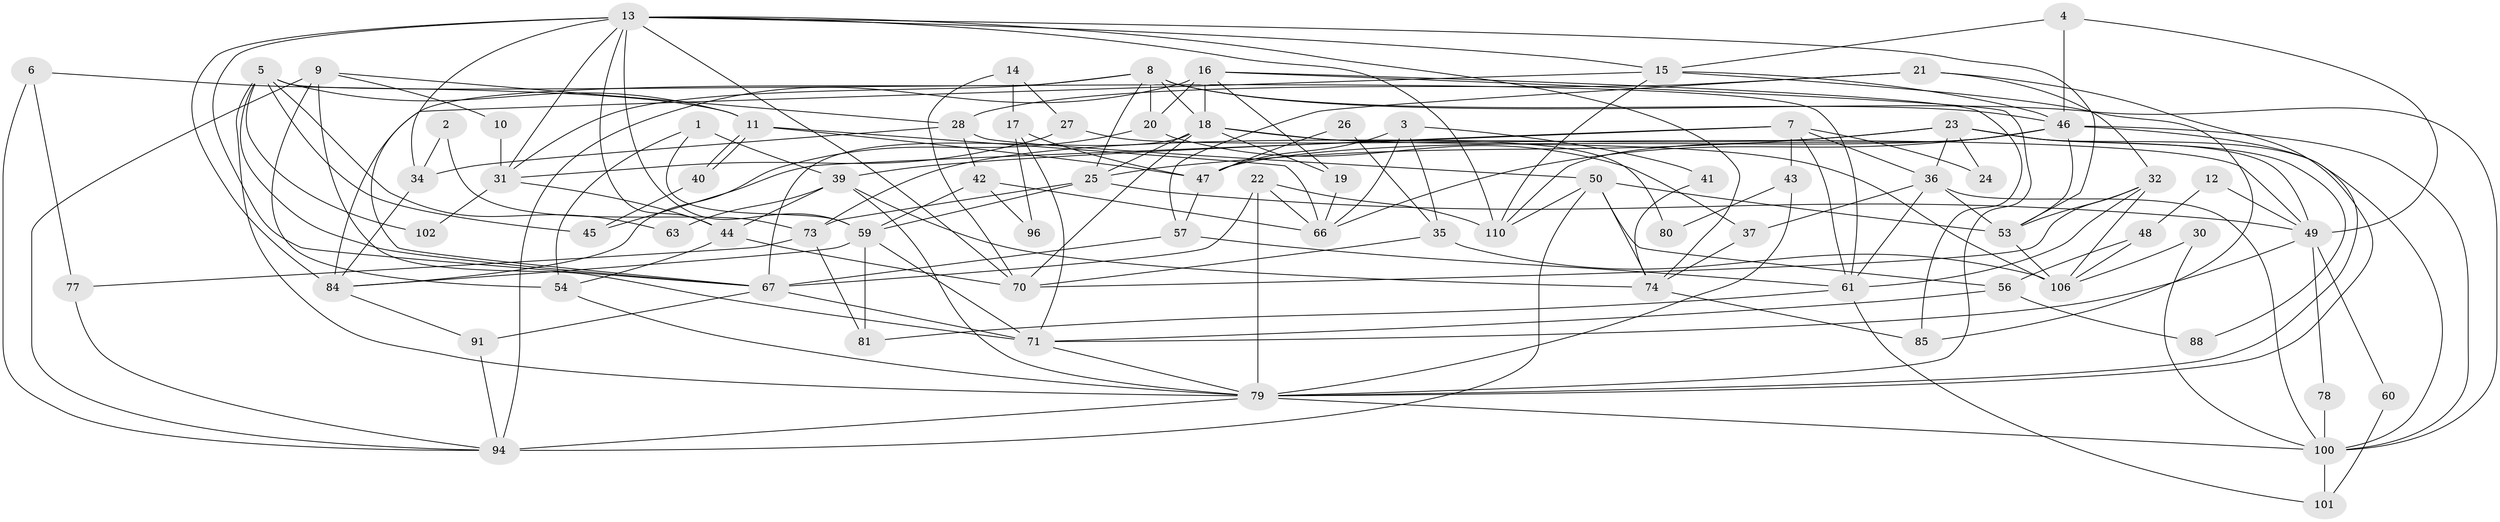 // Generated by graph-tools (version 1.1) at 2025/23/03/03/25 07:23:57]
// undirected, 77 vertices, 179 edges
graph export_dot {
graph [start="1"]
  node [color=gray90,style=filled];
  1;
  2;
  3;
  4;
  5 [super="+97"];
  6;
  7 [super="+29"];
  8;
  9 [super="+90"];
  10;
  11 [super="+104"];
  12;
  13 [super="+64"];
  14 [super="+33"];
  15;
  16 [super="+38"];
  17;
  18 [super="+76"];
  19;
  20;
  21 [super="+69"];
  22;
  23;
  24;
  25 [super="+95"];
  26;
  27;
  28 [super="+55"];
  30;
  31 [super="+86"];
  32 [super="+89"];
  34 [super="+92"];
  35;
  36 [super="+51"];
  37;
  39 [super="+58"];
  40;
  41;
  42;
  43;
  44 [super="+52"];
  45;
  46 [super="+109"];
  47 [super="+65"];
  48;
  49 [super="+83"];
  50 [super="+68"];
  53 [super="+93"];
  54 [super="+108"];
  56;
  57;
  59 [super="+72"];
  60;
  61 [super="+62"];
  63;
  66;
  67 [super="+87"];
  70 [super="+99"];
  71 [super="+103"];
  73 [super="+75"];
  74 [super="+105"];
  77;
  78;
  79 [super="+82"];
  80;
  81;
  84 [super="+98"];
  85;
  88;
  91;
  94;
  96;
  100;
  101;
  102;
  106 [super="+107"];
  110;
  1 -- 59;
  1 -- 39;
  1 -- 54;
  2 -- 34;
  2 -- 73;
  3 -- 66;
  3 -- 35;
  3 -- 41;
  3 -- 47;
  4 -- 15;
  4 -- 49;
  4 -- 46;
  5 -- 45 [weight=2];
  5 -- 67;
  5 -- 11;
  5 -- 63;
  5 -- 61;
  5 -- 102;
  5 -- 79;
  6 -- 94;
  6 -- 11;
  6 -- 77;
  7 -- 43 [weight=2];
  7 -- 45;
  7 -- 36;
  7 -- 39;
  7 -- 24;
  7 -- 61;
  8 -- 31;
  8 -- 67;
  8 -- 18;
  8 -- 20;
  8 -- 25;
  8 -- 46;
  8 -- 100;
  9 -- 94;
  9 -- 10;
  9 -- 71;
  9 -- 54;
  9 -- 28;
  10 -- 31;
  11 -- 40;
  11 -- 40;
  11 -- 66;
  11 -- 47;
  12 -- 48;
  12 -- 49;
  13 -- 31 [weight=2];
  13 -- 15;
  13 -- 53;
  13 -- 59;
  13 -- 67;
  13 -- 70;
  13 -- 110;
  13 -- 34;
  13 -- 84;
  13 -- 44;
  13 -- 74;
  14 -- 17;
  14 -- 70;
  14 -- 27;
  15 -- 46;
  15 -- 110;
  15 -- 84;
  15 -- 85;
  16 -- 79;
  16 -- 85;
  16 -- 19;
  16 -- 20;
  16 -- 94 [weight=2];
  16 -- 18;
  17 -- 47;
  17 -- 96;
  17 -- 71;
  18 -- 19;
  18 -- 80;
  18 -- 67;
  18 -- 25;
  18 -- 106;
  18 -- 70;
  19 -- 66;
  20 -- 37;
  20 -- 84;
  21 -- 32;
  21 -- 57;
  21 -- 28;
  21 -- 79;
  22 -- 110;
  22 -- 66;
  22 -- 67;
  22 -- 79;
  23 -- 100;
  23 -- 24;
  23 -- 49;
  23 -- 88;
  23 -- 36;
  23 -- 73;
  23 -- 25;
  25 -- 73;
  25 -- 59;
  25 -- 49;
  26 -- 35;
  26 -- 47;
  27 -- 49;
  27 -- 31;
  28 -- 34;
  28 -- 50;
  28 -- 42;
  30 -- 100;
  30 -- 106;
  31 -- 102;
  31 -- 44;
  32 -- 61;
  32 -- 106;
  32 -- 70;
  32 -- 53;
  34 -- 84;
  35 -- 106 [weight=2];
  35 -- 70;
  36 -- 53;
  36 -- 100;
  36 -- 37;
  36 -- 61;
  37 -- 74;
  39 -- 63;
  39 -- 79;
  39 -- 44;
  39 -- 74;
  40 -- 45;
  41 -- 74;
  42 -- 59;
  42 -- 66;
  42 -- 96;
  43 -- 79;
  43 -- 80;
  44 -- 54;
  44 -- 70;
  46 -- 79;
  46 -- 110;
  46 -- 66;
  46 -- 100;
  46 -- 47;
  46 -- 53;
  47 -- 57;
  48 -- 106;
  48 -- 56;
  49 -- 60;
  49 -- 71;
  49 -- 78;
  50 -- 53;
  50 -- 110;
  50 -- 56;
  50 -- 74;
  50 -- 94;
  53 -- 106;
  54 -- 79;
  56 -- 71;
  56 -- 88;
  57 -- 67;
  57 -- 61;
  59 -- 81;
  59 -- 71;
  59 -- 84;
  60 -- 101;
  61 -- 81;
  61 -- 101;
  67 -- 91;
  67 -- 71 [weight=2];
  71 -- 79;
  73 -- 81;
  73 -- 77;
  74 -- 85;
  77 -- 94;
  78 -- 100;
  79 -- 94;
  79 -- 100;
  84 -- 91;
  91 -- 94;
  100 -- 101;
}
